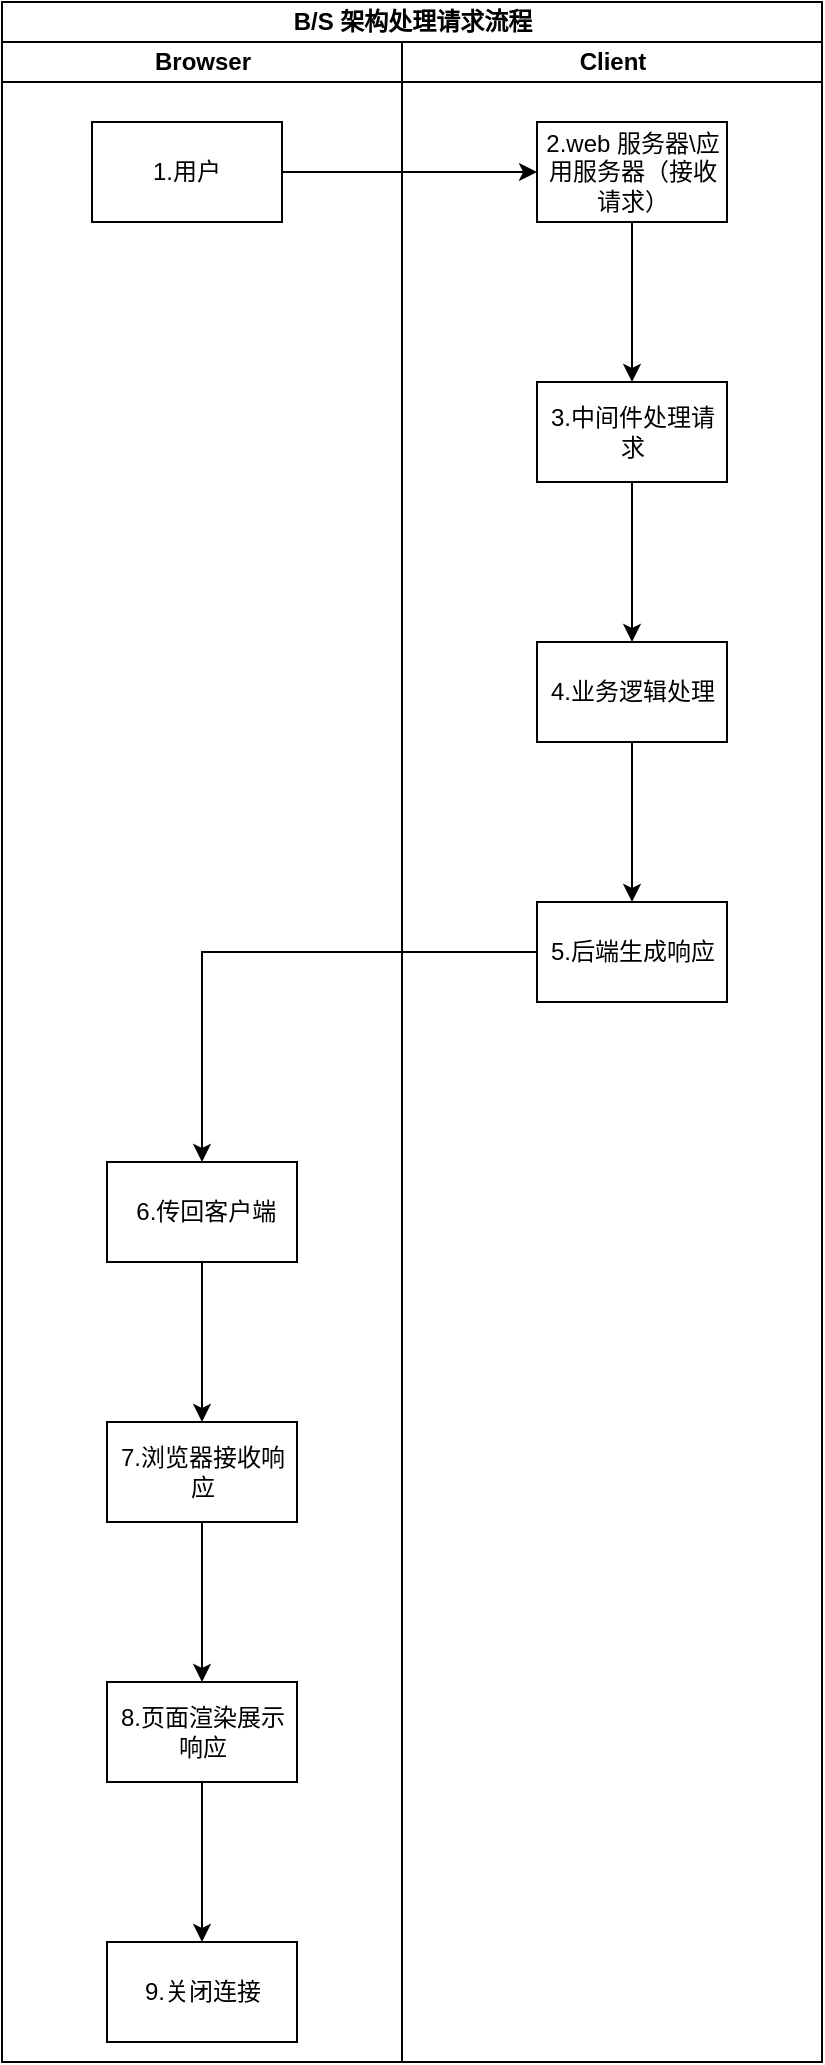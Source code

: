 <mxfile version="22.1.0" type="github">
  <diagram name="第 1 页" id="FAyUFn2e7fBtsLNv__-W">
    <mxGraphModel dx="784" dy="1156" grid="1" gridSize="10" guides="1" tooltips="1" connect="1" arrows="1" fold="1" page="1" pageScale="1" pageWidth="827" pageHeight="1169" math="0" shadow="0">
      <root>
        <mxCell id="0" />
        <mxCell id="1" parent="0" />
        <mxCell id="vWt1AxHRCIkOiTMBFrqf-1" value="&lt;div data-t=&quot;flow&quot; data-processon-v=&quot;{&amp;quot;list&amp;quot;:[{&amp;quot;id&amp;quot;:&amp;quot;FkGOhotNhd171512&amp;quot;,&amp;quot;name&amp;quot;:&amp;quot;verticalPool&amp;quot;,&amp;quot;title&amp;quot;:&amp;quot;泳池(垂直)&amp;quot;,&amp;quot;category&amp;quot;:&amp;quot;lane&amp;quot;,&amp;quot;group&amp;quot;:&amp;quot;XKlkBoxxgi490683&amp;quot;,&amp;quot;groupName&amp;quot;:null,&amp;quot;locked&amp;quot;:false,&amp;quot;link&amp;quot;:&amp;quot;&amp;quot;,&amp;quot;children&amp;quot;:[],&amp;quot;parent&amp;quot;:&amp;quot;&amp;quot;,&amp;quot;resizeDir&amp;quot;:[&amp;quot;l&amp;quot;,&amp;quot;b&amp;quot;,&amp;quot;r&amp;quot;],&amp;quot;attribute&amp;quot;:{&amp;quot;container&amp;quot;:true,&amp;quot;visible&amp;quot;:true,&amp;quot;rotatable&amp;quot;:false,&amp;quot;linkable&amp;quot;:false,&amp;quot;collapsable&amp;quot;:false,&amp;quot;collapsed&amp;quot;:false,&amp;quot;fixedLink&amp;quot;:false,&amp;quot;markerOffset&amp;quot;:5},&amp;quot;dataAttributes&amp;quot;:[],&amp;quot;props&amp;quot;:{&amp;quot;x&amp;quot;:191,&amp;quot;y&amp;quot;:99,&amp;quot;w&amp;quot;:250,&amp;quot;h&amp;quot;:1208,&amp;quot;zindex&amp;quot;:-1,&amp;quot;angle&amp;quot;:0,&amp;quot;height&amp;quot;:[40]},&amp;quot;shapeStyle&amp;quot;:{&amp;quot;alpha&amp;quot;:1},&amp;quot;lineStyle&amp;quot;:{&amp;quot;lineWidth&amp;quot;:1.5},&amp;quot;fillStyle&amp;quot;:{},&amp;quot;theme&amp;quot;:{},&amp;quot;path&amp;quot;:[{&amp;quot;fillStyle&amp;quot;:{&amp;quot;type&amp;quot;:&amp;quot;none&amp;quot;},&amp;quot;lineStyle&amp;quot;:{&amp;quot;lineStyle&amp;quot;:&amp;quot;solid&amp;quot;},&amp;quot;actions&amp;quot;:[{&amp;quot;action&amp;quot;:&amp;quot;move&amp;quot;,&amp;quot;x&amp;quot;:&amp;quot;0&amp;quot;,&amp;quot;y&amp;quot;:&amp;quot;0&amp;quot;},{&amp;quot;action&amp;quot;:&amp;quot;line&amp;quot;,&amp;quot;x&amp;quot;:&amp;quot;w&amp;quot;,&amp;quot;y&amp;quot;:&amp;quot;0&amp;quot;},{&amp;quot;action&amp;quot;:&amp;quot;line&amp;quot;,&amp;quot;x&amp;quot;:&amp;quot;w&amp;quot;,&amp;quot;y&amp;quot;:&amp;quot;h&amp;quot;},{&amp;quot;action&amp;quot;:&amp;quot;line&amp;quot;,&amp;quot;x&amp;quot;:&amp;quot;0&amp;quot;,&amp;quot;y&amp;quot;:&amp;quot;h&amp;quot;},{&amp;quot;action&amp;quot;:&amp;quot;close&amp;quot;}]},{&amp;quot;lineStyle&amp;quot;:{&amp;quot;lineStyle&amp;quot;:&amp;quot;solid&amp;quot;},&amp;quot;actions&amp;quot;:[{&amp;quot;action&amp;quot;:&amp;quot;move&amp;quot;,&amp;quot;x&amp;quot;:0,&amp;quot;y&amp;quot;:0},{&amp;quot;action&amp;quot;:&amp;quot;line&amp;quot;,&amp;quot;x&amp;quot;:&amp;quot;w&amp;quot;,&amp;quot;y&amp;quot;:0},{&amp;quot;action&amp;quot;:&amp;quot;line&amp;quot;,&amp;quot;x&amp;quot;:&amp;quot;w&amp;quot;,&amp;quot;y&amp;quot;:&amp;quot;height[0]&amp;quot;},{&amp;quot;action&amp;quot;:&amp;quot;line&amp;quot;,&amp;quot;x&amp;quot;:0,&amp;quot;y&amp;quot;:&amp;quot;height[0]&amp;quot;},{&amp;quot;action&amp;quot;:&amp;quot;close&amp;quot;}]}],&amp;quot;fontStyle&amp;quot;:{&amp;quot;size&amp;quot;:16},&amp;quot;textBlock&amp;quot;:[{&amp;quot;position&amp;quot;:{&amp;quot;x&amp;quot;:10,&amp;quot;y&amp;quot;:0,&amp;quot;w&amp;quot;:&amp;quot;w-20&amp;quot;,&amp;quot;h&amp;quot;:&amp;quot;height[0]&amp;quot;},&amp;quot;text&amp;quot;:&amp;quot;Browser&amp;quot;}],&amp;quot;anchors&amp;quot;:[]},{&amp;quot;id&amp;quot;:&amp;quot;pvroopLMyv155896&amp;quot;,&amp;quot;name&amp;quot;:&amp;quot;verticalPool&amp;quot;,&amp;quot;title&amp;quot;:&amp;quot;泳池(垂直)&amp;quot;,&amp;quot;category&amp;quot;:&amp;quot;lane&amp;quot;,&amp;quot;group&amp;quot;:&amp;quot;XKlkBoxxgi490683&amp;quot;,&amp;quot;groupName&amp;quot;:null,&amp;quot;locked&amp;quot;:false,&amp;quot;link&amp;quot;:&amp;quot;&amp;quot;,&amp;quot;children&amp;quot;:[],&amp;quot;parent&amp;quot;:&amp;quot;&amp;quot;,&amp;quot;resizeDir&amp;quot;:[&amp;quot;l&amp;quot;,&amp;quot;b&amp;quot;,&amp;quot;r&amp;quot;],&amp;quot;attribute&amp;quot;:{&amp;quot;container&amp;quot;:true,&amp;quot;visible&amp;quot;:true,&amp;quot;rotatable&amp;quot;:false,&amp;quot;linkable&amp;quot;:false,&amp;quot;collapsable&amp;quot;:false,&amp;quot;collapsed&amp;quot;:false,&amp;quot;fixedLink&amp;quot;:false,&amp;quot;markerOffset&amp;quot;:5},&amp;quot;dataAttributes&amp;quot;:[],&amp;quot;props&amp;quot;:{&amp;quot;x&amp;quot;:441,&amp;quot;y&amp;quot;:99,&amp;quot;w&amp;quot;:250,&amp;quot;h&amp;quot;:1208,&amp;quot;zindex&amp;quot;:22,&amp;quot;angle&amp;quot;:0,&amp;quot;height&amp;quot;:[40]},&amp;quot;shapeStyle&amp;quot;:{&amp;quot;alpha&amp;quot;:1},&amp;quot;lineStyle&amp;quot;:{&amp;quot;lineWidth&amp;quot;:1.5},&amp;quot;fillStyle&amp;quot;:{},&amp;quot;theme&amp;quot;:{},&amp;quot;path&amp;quot;:[{&amp;quot;fillStyle&amp;quot;:{&amp;quot;type&amp;quot;:&amp;quot;none&amp;quot;},&amp;quot;lineStyle&amp;quot;:{&amp;quot;lineStyle&amp;quot;:&amp;quot;solid&amp;quot;},&amp;quot;actions&amp;quot;:[{&amp;quot;action&amp;quot;:&amp;quot;move&amp;quot;,&amp;quot;x&amp;quot;:&amp;quot;0&amp;quot;,&amp;quot;y&amp;quot;:&amp;quot;0&amp;quot;},{&amp;quot;action&amp;quot;:&amp;quot;line&amp;quot;,&amp;quot;x&amp;quot;:&amp;quot;w&amp;quot;,&amp;quot;y&amp;quot;:&amp;quot;0&amp;quot;},{&amp;quot;action&amp;quot;:&amp;quot;line&amp;quot;,&amp;quot;x&amp;quot;:&amp;quot;w&amp;quot;,&amp;quot;y&amp;quot;:&amp;quot;h&amp;quot;},{&amp;quot;action&amp;quot;:&amp;quot;line&amp;quot;,&amp;quot;x&amp;quot;:&amp;quot;0&amp;quot;,&amp;quot;y&amp;quot;:&amp;quot;h&amp;quot;},{&amp;quot;action&amp;quot;:&amp;quot;close&amp;quot;}]},{&amp;quot;lineStyle&amp;quot;:{&amp;quot;lineStyle&amp;quot;:&amp;quot;solid&amp;quot;},&amp;quot;actions&amp;quot;:[{&amp;quot;action&amp;quot;:&amp;quot;move&amp;quot;,&amp;quot;x&amp;quot;:0,&amp;quot;y&amp;quot;:0},{&amp;quot;action&amp;quot;:&amp;quot;line&amp;quot;,&amp;quot;x&amp;quot;:&amp;quot;w&amp;quot;,&amp;quot;y&amp;quot;:0},{&amp;quot;action&amp;quot;:&amp;quot;line&amp;quot;,&amp;quot;x&amp;quot;:&amp;quot;w&amp;quot;,&amp;quot;y&amp;quot;:&amp;quot;height[0]&amp;quot;},{&amp;quot;action&amp;quot;:&amp;quot;line&amp;quot;,&amp;quot;x&amp;quot;:0,&amp;quot;y&amp;quot;:&amp;quot;height[0]&amp;quot;},{&amp;quot;action&amp;quot;:&amp;quot;close&amp;quot;}]}],&amp;quot;fontStyle&amp;quot;:{&amp;quot;size&amp;quot;:16},&amp;quot;textBlock&amp;quot;:[{&amp;quot;position&amp;quot;:{&amp;quot;x&amp;quot;:10,&amp;quot;y&amp;quot;:0,&amp;quot;w&amp;quot;:&amp;quot;w-20&amp;quot;,&amp;quot;h&amp;quot;:&amp;quot;height[0]&amp;quot;},&amp;quot;text&amp;quot;:&amp;quot;Server&amp;quot;}],&amp;quot;anchors&amp;quot;:[]}],&amp;quot;client&amp;quot;:&amp;quot;1699689444111qLwxxykDMB661945&amp;quot;}&quot;&gt; &lt;/div&gt;" style="text;whiteSpace=wrap;html=1;" parent="1" vertex="1">
          <mxGeometry x="270" y="120" width="30" height="20" as="geometry" />
        </mxCell>
        <mxCell id="vWt1AxHRCIkOiTMBFrqf-3" value="B/S 架构处理请求流程" style="swimlane;childLayout=stackLayout;resizeParent=1;resizeParentMax=0;startSize=20;html=1;" parent="1" vertex="1">
          <mxGeometry x="105" y="120" width="410" height="1030" as="geometry">
            <mxRectangle x="105.0" y="200" width="70" height="30" as="alternateBounds" />
          </mxGeometry>
        </mxCell>
        <mxCell id="vWt1AxHRCIkOiTMBFrqf-4" value="Browser" style="swimlane;startSize=20;html=1;" parent="vWt1AxHRCIkOiTMBFrqf-3" vertex="1">
          <mxGeometry y="20" width="200" height="1010" as="geometry" />
        </mxCell>
        <mxCell id="vWt1AxHRCIkOiTMBFrqf-8" value="1.用户" style="rounded=0;whiteSpace=wrap;html=1;" parent="vWt1AxHRCIkOiTMBFrqf-4" vertex="1">
          <mxGeometry x="45" y="40" width="95" height="50" as="geometry" />
        </mxCell>
        <mxCell id="vWt1AxHRCIkOiTMBFrqf-24" value="" style="edgeStyle=orthogonalEdgeStyle;rounded=0;orthogonalLoop=1;jettySize=auto;html=1;" parent="vWt1AxHRCIkOiTMBFrqf-4" source="vWt1AxHRCIkOiTMBFrqf-21" target="vWt1AxHRCIkOiTMBFrqf-23" edge="1">
          <mxGeometry relative="1" as="geometry" />
        </mxCell>
        <mxCell id="vWt1AxHRCIkOiTMBFrqf-21" value="&amp;nbsp;6.传回客户端" style="rounded=0;whiteSpace=wrap;html=1;" parent="vWt1AxHRCIkOiTMBFrqf-4" vertex="1">
          <mxGeometry x="52.5" y="560" width="95" height="50" as="geometry" />
        </mxCell>
        <mxCell id="vWt1AxHRCIkOiTMBFrqf-26" value="" style="edgeStyle=orthogonalEdgeStyle;rounded=0;orthogonalLoop=1;jettySize=auto;html=1;" parent="vWt1AxHRCIkOiTMBFrqf-4" source="vWt1AxHRCIkOiTMBFrqf-23" target="vWt1AxHRCIkOiTMBFrqf-25" edge="1">
          <mxGeometry relative="1" as="geometry" />
        </mxCell>
        <mxCell id="vWt1AxHRCIkOiTMBFrqf-23" value="7.浏览器接收响应" style="rounded=0;whiteSpace=wrap;html=1;" parent="vWt1AxHRCIkOiTMBFrqf-4" vertex="1">
          <mxGeometry x="52.5" y="690" width="95" height="50" as="geometry" />
        </mxCell>
        <mxCell id="vWt1AxHRCIkOiTMBFrqf-28" value="" style="edgeStyle=orthogonalEdgeStyle;rounded=0;orthogonalLoop=1;jettySize=auto;html=1;" parent="vWt1AxHRCIkOiTMBFrqf-4" source="vWt1AxHRCIkOiTMBFrqf-25" target="vWt1AxHRCIkOiTMBFrqf-27" edge="1">
          <mxGeometry relative="1" as="geometry" />
        </mxCell>
        <mxCell id="vWt1AxHRCIkOiTMBFrqf-25" value="8.页面渲染展示响应" style="rounded=0;whiteSpace=wrap;html=1;" parent="vWt1AxHRCIkOiTMBFrqf-4" vertex="1">
          <mxGeometry x="52.5" y="820" width="95" height="50" as="geometry" />
        </mxCell>
        <mxCell id="vWt1AxHRCIkOiTMBFrqf-27" value="9.关闭连接" style="rounded=0;whiteSpace=wrap;html=1;" parent="vWt1AxHRCIkOiTMBFrqf-4" vertex="1">
          <mxGeometry x="52.5" y="950" width="95" height="50" as="geometry" />
        </mxCell>
        <mxCell id="vWt1AxHRCIkOiTMBFrqf-5" value="Client" style="swimlane;startSize=20;html=1;" parent="vWt1AxHRCIkOiTMBFrqf-3" vertex="1">
          <mxGeometry x="200" y="20" width="210" height="1010" as="geometry" />
        </mxCell>
        <mxCell id="vWt1AxHRCIkOiTMBFrqf-14" value="" style="edgeStyle=orthogonalEdgeStyle;rounded=0;orthogonalLoop=1;jettySize=auto;html=1;" parent="vWt1AxHRCIkOiTMBFrqf-5" source="vWt1AxHRCIkOiTMBFrqf-9" target="vWt1AxHRCIkOiTMBFrqf-13" edge="1">
          <mxGeometry relative="1" as="geometry" />
        </mxCell>
        <mxCell id="vWt1AxHRCIkOiTMBFrqf-9" value="2.web 服务器\应用服务器（接收请求）" style="rounded=0;whiteSpace=wrap;html=1;" parent="vWt1AxHRCIkOiTMBFrqf-5" vertex="1">
          <mxGeometry x="67.5" y="40" width="95" height="50" as="geometry" />
        </mxCell>
        <mxCell id="vWt1AxHRCIkOiTMBFrqf-18" value="" style="edgeStyle=orthogonalEdgeStyle;rounded=0;orthogonalLoop=1;jettySize=auto;html=1;" parent="vWt1AxHRCIkOiTMBFrqf-5" source="vWt1AxHRCIkOiTMBFrqf-13" target="vWt1AxHRCIkOiTMBFrqf-17" edge="1">
          <mxGeometry relative="1" as="geometry" />
        </mxCell>
        <mxCell id="vWt1AxHRCIkOiTMBFrqf-13" value="3.中间件处理请求" style="rounded=0;whiteSpace=wrap;html=1;" parent="vWt1AxHRCIkOiTMBFrqf-5" vertex="1">
          <mxGeometry x="67.5" y="170" width="95" height="50" as="geometry" />
        </mxCell>
        <mxCell id="vWt1AxHRCIkOiTMBFrqf-20" value="" style="edgeStyle=orthogonalEdgeStyle;rounded=0;orthogonalLoop=1;jettySize=auto;html=1;" parent="vWt1AxHRCIkOiTMBFrqf-5" source="vWt1AxHRCIkOiTMBFrqf-17" target="vWt1AxHRCIkOiTMBFrqf-19" edge="1">
          <mxGeometry relative="1" as="geometry" />
        </mxCell>
        <mxCell id="vWt1AxHRCIkOiTMBFrqf-17" value="4.业务逻辑处理" style="rounded=0;whiteSpace=wrap;html=1;" parent="vWt1AxHRCIkOiTMBFrqf-5" vertex="1">
          <mxGeometry x="67.5" y="300" width="95" height="50" as="geometry" />
        </mxCell>
        <mxCell id="vWt1AxHRCIkOiTMBFrqf-19" value="5.后端生成响应" style="rounded=0;whiteSpace=wrap;html=1;" parent="vWt1AxHRCIkOiTMBFrqf-5" vertex="1">
          <mxGeometry x="67.5" y="430" width="95" height="50" as="geometry" />
        </mxCell>
        <mxCell id="vWt1AxHRCIkOiTMBFrqf-10" value="" style="edgeStyle=orthogonalEdgeStyle;rounded=0;orthogonalLoop=1;jettySize=auto;html=1;" parent="vWt1AxHRCIkOiTMBFrqf-3" source="vWt1AxHRCIkOiTMBFrqf-8" target="vWt1AxHRCIkOiTMBFrqf-9" edge="1">
          <mxGeometry relative="1" as="geometry" />
        </mxCell>
        <mxCell id="vWt1AxHRCIkOiTMBFrqf-22" value="" style="edgeStyle=orthogonalEdgeStyle;rounded=0;orthogonalLoop=1;jettySize=auto;html=1;" parent="vWt1AxHRCIkOiTMBFrqf-3" source="vWt1AxHRCIkOiTMBFrqf-19" target="vWt1AxHRCIkOiTMBFrqf-21" edge="1">
          <mxGeometry relative="1" as="geometry" />
        </mxCell>
      </root>
    </mxGraphModel>
  </diagram>
</mxfile>
